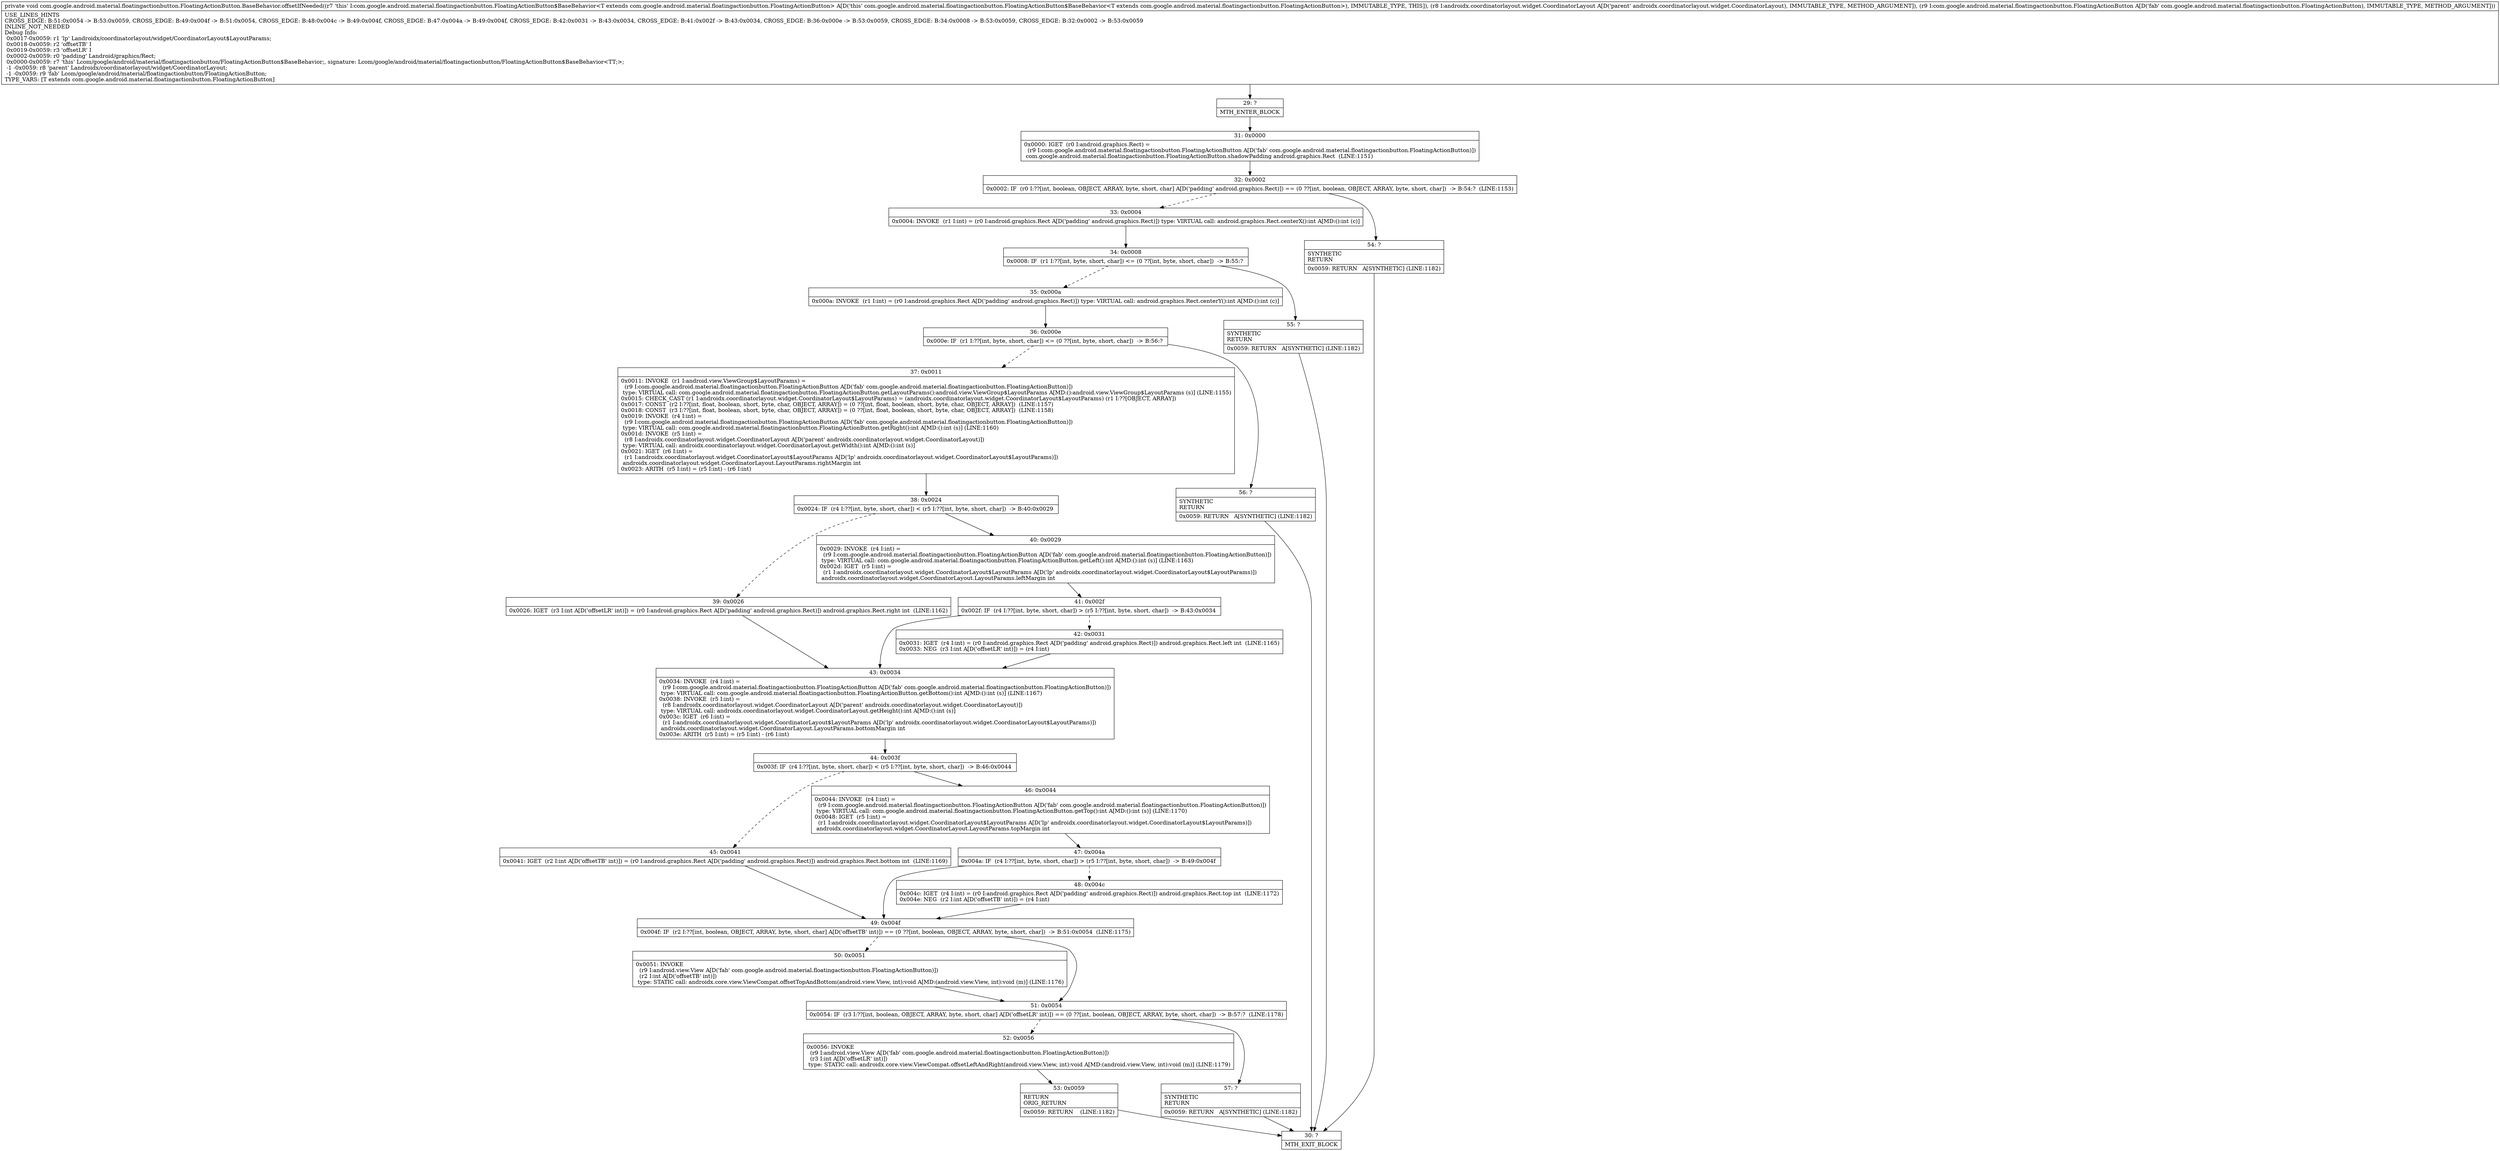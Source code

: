 digraph "CFG forcom.google.android.material.floatingactionbutton.FloatingActionButton.BaseBehavior.offsetIfNeeded(Landroidx\/coordinatorlayout\/widget\/CoordinatorLayout;Lcom\/google\/android\/material\/floatingactionbutton\/FloatingActionButton;)V" {
Node_29 [shape=record,label="{29\:\ ?|MTH_ENTER_BLOCK\l}"];
Node_31 [shape=record,label="{31\:\ 0x0000|0x0000: IGET  (r0 I:android.graphics.Rect) = \l  (r9 I:com.google.android.material.floatingactionbutton.FloatingActionButton A[D('fab' com.google.android.material.floatingactionbutton.FloatingActionButton)])\l com.google.android.material.floatingactionbutton.FloatingActionButton.shadowPadding android.graphics.Rect  (LINE:1151)\l}"];
Node_32 [shape=record,label="{32\:\ 0x0002|0x0002: IF  (r0 I:??[int, boolean, OBJECT, ARRAY, byte, short, char] A[D('padding' android.graphics.Rect)]) == (0 ??[int, boolean, OBJECT, ARRAY, byte, short, char])  \-\> B:54:?  (LINE:1153)\l}"];
Node_33 [shape=record,label="{33\:\ 0x0004|0x0004: INVOKE  (r1 I:int) = (r0 I:android.graphics.Rect A[D('padding' android.graphics.Rect)]) type: VIRTUAL call: android.graphics.Rect.centerX():int A[MD:():int (c)]\l}"];
Node_34 [shape=record,label="{34\:\ 0x0008|0x0008: IF  (r1 I:??[int, byte, short, char]) \<= (0 ??[int, byte, short, char])  \-\> B:55:? \l}"];
Node_35 [shape=record,label="{35\:\ 0x000a|0x000a: INVOKE  (r1 I:int) = (r0 I:android.graphics.Rect A[D('padding' android.graphics.Rect)]) type: VIRTUAL call: android.graphics.Rect.centerY():int A[MD:():int (c)]\l}"];
Node_36 [shape=record,label="{36\:\ 0x000e|0x000e: IF  (r1 I:??[int, byte, short, char]) \<= (0 ??[int, byte, short, char])  \-\> B:56:? \l}"];
Node_37 [shape=record,label="{37\:\ 0x0011|0x0011: INVOKE  (r1 I:android.view.ViewGroup$LayoutParams) = \l  (r9 I:com.google.android.material.floatingactionbutton.FloatingActionButton A[D('fab' com.google.android.material.floatingactionbutton.FloatingActionButton)])\l type: VIRTUAL call: com.google.android.material.floatingactionbutton.FloatingActionButton.getLayoutParams():android.view.ViewGroup$LayoutParams A[MD:():android.view.ViewGroup$LayoutParams (s)] (LINE:1155)\l0x0015: CHECK_CAST (r1 I:androidx.coordinatorlayout.widget.CoordinatorLayout$LayoutParams) = (androidx.coordinatorlayout.widget.CoordinatorLayout$LayoutParams) (r1 I:??[OBJECT, ARRAY]) \l0x0017: CONST  (r2 I:??[int, float, boolean, short, byte, char, OBJECT, ARRAY]) = (0 ??[int, float, boolean, short, byte, char, OBJECT, ARRAY])  (LINE:1157)\l0x0018: CONST  (r3 I:??[int, float, boolean, short, byte, char, OBJECT, ARRAY]) = (0 ??[int, float, boolean, short, byte, char, OBJECT, ARRAY])  (LINE:1158)\l0x0019: INVOKE  (r4 I:int) = \l  (r9 I:com.google.android.material.floatingactionbutton.FloatingActionButton A[D('fab' com.google.android.material.floatingactionbutton.FloatingActionButton)])\l type: VIRTUAL call: com.google.android.material.floatingactionbutton.FloatingActionButton.getRight():int A[MD:():int (s)] (LINE:1160)\l0x001d: INVOKE  (r5 I:int) = \l  (r8 I:androidx.coordinatorlayout.widget.CoordinatorLayout A[D('parent' androidx.coordinatorlayout.widget.CoordinatorLayout)])\l type: VIRTUAL call: androidx.coordinatorlayout.widget.CoordinatorLayout.getWidth():int A[MD:():int (s)]\l0x0021: IGET  (r6 I:int) = \l  (r1 I:androidx.coordinatorlayout.widget.CoordinatorLayout$LayoutParams A[D('lp' androidx.coordinatorlayout.widget.CoordinatorLayout$LayoutParams)])\l androidx.coordinatorlayout.widget.CoordinatorLayout.LayoutParams.rightMargin int \l0x0023: ARITH  (r5 I:int) = (r5 I:int) \- (r6 I:int) \l}"];
Node_38 [shape=record,label="{38\:\ 0x0024|0x0024: IF  (r4 I:??[int, byte, short, char]) \< (r5 I:??[int, byte, short, char])  \-\> B:40:0x0029 \l}"];
Node_39 [shape=record,label="{39\:\ 0x0026|0x0026: IGET  (r3 I:int A[D('offsetLR' int)]) = (r0 I:android.graphics.Rect A[D('padding' android.graphics.Rect)]) android.graphics.Rect.right int  (LINE:1162)\l}"];
Node_43 [shape=record,label="{43\:\ 0x0034|0x0034: INVOKE  (r4 I:int) = \l  (r9 I:com.google.android.material.floatingactionbutton.FloatingActionButton A[D('fab' com.google.android.material.floatingactionbutton.FloatingActionButton)])\l type: VIRTUAL call: com.google.android.material.floatingactionbutton.FloatingActionButton.getBottom():int A[MD:():int (s)] (LINE:1167)\l0x0038: INVOKE  (r5 I:int) = \l  (r8 I:androidx.coordinatorlayout.widget.CoordinatorLayout A[D('parent' androidx.coordinatorlayout.widget.CoordinatorLayout)])\l type: VIRTUAL call: androidx.coordinatorlayout.widget.CoordinatorLayout.getHeight():int A[MD:():int (s)]\l0x003c: IGET  (r6 I:int) = \l  (r1 I:androidx.coordinatorlayout.widget.CoordinatorLayout$LayoutParams A[D('lp' androidx.coordinatorlayout.widget.CoordinatorLayout$LayoutParams)])\l androidx.coordinatorlayout.widget.CoordinatorLayout.LayoutParams.bottomMargin int \l0x003e: ARITH  (r5 I:int) = (r5 I:int) \- (r6 I:int) \l}"];
Node_44 [shape=record,label="{44\:\ 0x003f|0x003f: IF  (r4 I:??[int, byte, short, char]) \< (r5 I:??[int, byte, short, char])  \-\> B:46:0x0044 \l}"];
Node_45 [shape=record,label="{45\:\ 0x0041|0x0041: IGET  (r2 I:int A[D('offsetTB' int)]) = (r0 I:android.graphics.Rect A[D('padding' android.graphics.Rect)]) android.graphics.Rect.bottom int  (LINE:1169)\l}"];
Node_49 [shape=record,label="{49\:\ 0x004f|0x004f: IF  (r2 I:??[int, boolean, OBJECT, ARRAY, byte, short, char] A[D('offsetTB' int)]) == (0 ??[int, boolean, OBJECT, ARRAY, byte, short, char])  \-\> B:51:0x0054  (LINE:1175)\l}"];
Node_50 [shape=record,label="{50\:\ 0x0051|0x0051: INVOKE  \l  (r9 I:android.view.View A[D('fab' com.google.android.material.floatingactionbutton.FloatingActionButton)])\l  (r2 I:int A[D('offsetTB' int)])\l type: STATIC call: androidx.core.view.ViewCompat.offsetTopAndBottom(android.view.View, int):void A[MD:(android.view.View, int):void (m)] (LINE:1176)\l}"];
Node_51 [shape=record,label="{51\:\ 0x0054|0x0054: IF  (r3 I:??[int, boolean, OBJECT, ARRAY, byte, short, char] A[D('offsetLR' int)]) == (0 ??[int, boolean, OBJECT, ARRAY, byte, short, char])  \-\> B:57:?  (LINE:1178)\l}"];
Node_52 [shape=record,label="{52\:\ 0x0056|0x0056: INVOKE  \l  (r9 I:android.view.View A[D('fab' com.google.android.material.floatingactionbutton.FloatingActionButton)])\l  (r3 I:int A[D('offsetLR' int)])\l type: STATIC call: androidx.core.view.ViewCompat.offsetLeftAndRight(android.view.View, int):void A[MD:(android.view.View, int):void (m)] (LINE:1179)\l}"];
Node_53 [shape=record,label="{53\:\ 0x0059|RETURN\lORIG_RETURN\l|0x0059: RETURN    (LINE:1182)\l}"];
Node_30 [shape=record,label="{30\:\ ?|MTH_EXIT_BLOCK\l}"];
Node_57 [shape=record,label="{57\:\ ?|SYNTHETIC\lRETURN\l|0x0059: RETURN   A[SYNTHETIC] (LINE:1182)\l}"];
Node_46 [shape=record,label="{46\:\ 0x0044|0x0044: INVOKE  (r4 I:int) = \l  (r9 I:com.google.android.material.floatingactionbutton.FloatingActionButton A[D('fab' com.google.android.material.floatingactionbutton.FloatingActionButton)])\l type: VIRTUAL call: com.google.android.material.floatingactionbutton.FloatingActionButton.getTop():int A[MD:():int (s)] (LINE:1170)\l0x0048: IGET  (r5 I:int) = \l  (r1 I:androidx.coordinatorlayout.widget.CoordinatorLayout$LayoutParams A[D('lp' androidx.coordinatorlayout.widget.CoordinatorLayout$LayoutParams)])\l androidx.coordinatorlayout.widget.CoordinatorLayout.LayoutParams.topMargin int \l}"];
Node_47 [shape=record,label="{47\:\ 0x004a|0x004a: IF  (r4 I:??[int, byte, short, char]) \> (r5 I:??[int, byte, short, char])  \-\> B:49:0x004f \l}"];
Node_48 [shape=record,label="{48\:\ 0x004c|0x004c: IGET  (r4 I:int) = (r0 I:android.graphics.Rect A[D('padding' android.graphics.Rect)]) android.graphics.Rect.top int  (LINE:1172)\l0x004e: NEG  (r2 I:int A[D('offsetTB' int)]) = (r4 I:int) \l}"];
Node_40 [shape=record,label="{40\:\ 0x0029|0x0029: INVOKE  (r4 I:int) = \l  (r9 I:com.google.android.material.floatingactionbutton.FloatingActionButton A[D('fab' com.google.android.material.floatingactionbutton.FloatingActionButton)])\l type: VIRTUAL call: com.google.android.material.floatingactionbutton.FloatingActionButton.getLeft():int A[MD:():int (s)] (LINE:1163)\l0x002d: IGET  (r5 I:int) = \l  (r1 I:androidx.coordinatorlayout.widget.CoordinatorLayout$LayoutParams A[D('lp' androidx.coordinatorlayout.widget.CoordinatorLayout$LayoutParams)])\l androidx.coordinatorlayout.widget.CoordinatorLayout.LayoutParams.leftMargin int \l}"];
Node_41 [shape=record,label="{41\:\ 0x002f|0x002f: IF  (r4 I:??[int, byte, short, char]) \> (r5 I:??[int, byte, short, char])  \-\> B:43:0x0034 \l}"];
Node_42 [shape=record,label="{42\:\ 0x0031|0x0031: IGET  (r4 I:int) = (r0 I:android.graphics.Rect A[D('padding' android.graphics.Rect)]) android.graphics.Rect.left int  (LINE:1165)\l0x0033: NEG  (r3 I:int A[D('offsetLR' int)]) = (r4 I:int) \l}"];
Node_56 [shape=record,label="{56\:\ ?|SYNTHETIC\lRETURN\l|0x0059: RETURN   A[SYNTHETIC] (LINE:1182)\l}"];
Node_55 [shape=record,label="{55\:\ ?|SYNTHETIC\lRETURN\l|0x0059: RETURN   A[SYNTHETIC] (LINE:1182)\l}"];
Node_54 [shape=record,label="{54\:\ ?|SYNTHETIC\lRETURN\l|0x0059: RETURN   A[SYNTHETIC] (LINE:1182)\l}"];
MethodNode[shape=record,label="{private void com.google.android.material.floatingactionbutton.FloatingActionButton.BaseBehavior.offsetIfNeeded((r7 'this' I:com.google.android.material.floatingactionbutton.FloatingActionButton$BaseBehavior\<T extends com.google.android.material.floatingactionbutton.FloatingActionButton\> A[D('this' com.google.android.material.floatingactionbutton.FloatingActionButton$BaseBehavior\<T extends com.google.android.material.floatingactionbutton.FloatingActionButton\>), IMMUTABLE_TYPE, THIS]), (r8 I:androidx.coordinatorlayout.widget.CoordinatorLayout A[D('parent' androidx.coordinatorlayout.widget.CoordinatorLayout), IMMUTABLE_TYPE, METHOD_ARGUMENT]), (r9 I:com.google.android.material.floatingactionbutton.FloatingActionButton A[D('fab' com.google.android.material.floatingactionbutton.FloatingActionButton), IMMUTABLE_TYPE, METHOD_ARGUMENT]))  | USE_LINES_HINTS\lCROSS_EDGE: B:51:0x0054 \-\> B:53:0x0059, CROSS_EDGE: B:49:0x004f \-\> B:51:0x0054, CROSS_EDGE: B:48:0x004c \-\> B:49:0x004f, CROSS_EDGE: B:47:0x004a \-\> B:49:0x004f, CROSS_EDGE: B:42:0x0031 \-\> B:43:0x0034, CROSS_EDGE: B:41:0x002f \-\> B:43:0x0034, CROSS_EDGE: B:36:0x000e \-\> B:53:0x0059, CROSS_EDGE: B:34:0x0008 \-\> B:53:0x0059, CROSS_EDGE: B:32:0x0002 \-\> B:53:0x0059\lINLINE_NOT_NEEDED\lDebug Info:\l  0x0017\-0x0059: r1 'lp' Landroidx\/coordinatorlayout\/widget\/CoordinatorLayout$LayoutParams;\l  0x0018\-0x0059: r2 'offsetTB' I\l  0x0019\-0x0059: r3 'offsetLR' I\l  0x0002\-0x0059: r0 'padding' Landroid\/graphics\/Rect;\l  0x0000\-0x0059: r7 'this' Lcom\/google\/android\/material\/floatingactionbutton\/FloatingActionButton$BaseBehavior;, signature: Lcom\/google\/android\/material\/floatingactionbutton\/FloatingActionButton$BaseBehavior\<TT;\>;\l  \-1 \-0x0059: r8 'parent' Landroidx\/coordinatorlayout\/widget\/CoordinatorLayout;\l  \-1 \-0x0059: r9 'fab' Lcom\/google\/android\/material\/floatingactionbutton\/FloatingActionButton;\lTYPE_VARS: [T extends com.google.android.material.floatingactionbutton.FloatingActionButton]\l}"];
MethodNode -> Node_29;Node_29 -> Node_31;
Node_31 -> Node_32;
Node_32 -> Node_33[style=dashed];
Node_32 -> Node_54;
Node_33 -> Node_34;
Node_34 -> Node_35[style=dashed];
Node_34 -> Node_55;
Node_35 -> Node_36;
Node_36 -> Node_37[style=dashed];
Node_36 -> Node_56;
Node_37 -> Node_38;
Node_38 -> Node_39[style=dashed];
Node_38 -> Node_40;
Node_39 -> Node_43;
Node_43 -> Node_44;
Node_44 -> Node_45[style=dashed];
Node_44 -> Node_46;
Node_45 -> Node_49;
Node_49 -> Node_50[style=dashed];
Node_49 -> Node_51;
Node_50 -> Node_51;
Node_51 -> Node_52[style=dashed];
Node_51 -> Node_57;
Node_52 -> Node_53;
Node_53 -> Node_30;
Node_57 -> Node_30;
Node_46 -> Node_47;
Node_47 -> Node_48[style=dashed];
Node_47 -> Node_49;
Node_48 -> Node_49;
Node_40 -> Node_41;
Node_41 -> Node_42[style=dashed];
Node_41 -> Node_43;
Node_42 -> Node_43;
Node_56 -> Node_30;
Node_55 -> Node_30;
Node_54 -> Node_30;
}


